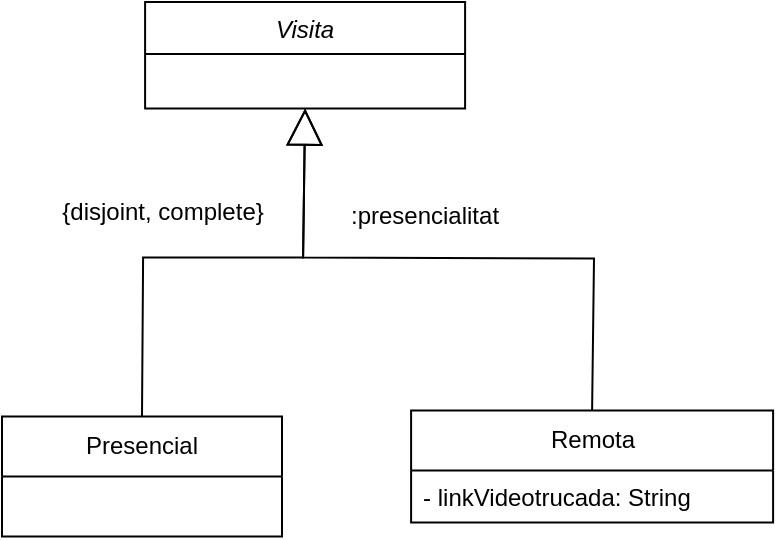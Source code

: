 <mxfile version="25.0.3">
  <diagram name="Pàgina-1" id="J5MT5u0cnqmtdoeKDXBp">
    <mxGraphModel grid="1" page="1" gridSize="10" guides="1" tooltips="1" connect="1" arrows="1" fold="1" pageScale="1" pageWidth="827" pageHeight="1169" math="0" shadow="0">
      <root>
        <mxCell id="0" />
        <mxCell id="1" parent="0" />
        <mxCell id="_KlBpptewrX4kCYa9afP-2" value="Visita" style="swimlane;fontStyle=2;align=center;verticalAlign=top;childLayout=stackLayout;horizontal=1;startSize=26;horizontalStack=0;resizeParent=1;resizeLast=0;collapsible=1;marginBottom=0;rounded=0;shadow=0;strokeWidth=1;" vertex="1" parent="1">
          <mxGeometry x="191.55" y="1510" width="160" height="53.27" as="geometry">
            <mxRectangle x="230" y="140" width="160" height="26" as="alternateBounds" />
          </mxGeometry>
        </mxCell>
        <mxCell id="_KlBpptewrX4kCYa9afP-7" value="Presencial" style="swimlane;fontStyle=0;childLayout=stackLayout;horizontal=1;startSize=30;horizontalStack=0;resizeParent=1;resizeParentMax=0;resizeLast=0;collapsible=1;marginBottom=0;whiteSpace=wrap;html=1;" vertex="1" parent="1">
          <mxGeometry x="120" y="1717.23" width="140" height="60" as="geometry" />
        </mxCell>
        <mxCell id="_KlBpptewrX4kCYa9afP-8" value="&lt;div&gt;&lt;br&gt;&lt;/div&gt;&lt;div&gt;&lt;br&gt;&lt;/div&gt;" style="text;strokeColor=none;fillColor=none;align=left;verticalAlign=middle;spacingLeft=4;spacingRight=4;overflow=hidden;points=[[0,0.5],[1,0.5]];portConstraint=eastwest;rotatable=0;whiteSpace=wrap;html=1;" vertex="1" parent="_KlBpptewrX4kCYa9afP-7">
          <mxGeometry y="30" width="140" height="30" as="geometry" />
        </mxCell>
        <mxCell id="_KlBpptewrX4kCYa9afP-9" value="Remota" style="swimlane;fontStyle=0;childLayout=stackLayout;horizontal=1;startSize=30;horizontalStack=0;resizeParent=1;resizeParentMax=0;resizeLast=0;collapsible=1;marginBottom=0;whiteSpace=wrap;html=1;" vertex="1" parent="1">
          <mxGeometry x="324.55" y="1714.23" width="181" height="56" as="geometry" />
        </mxCell>
        <mxCell id="_KlBpptewrX4kCYa9afP-10" value="- linkVideotrucada: String" style="text;align=left;verticalAlign=top;spacingLeft=4;spacingRight=4;overflow=hidden;rotatable=0;points=[[0,0.5],[1,0.5]];portConstraint=eastwest;rounded=0;shadow=0;html=0;" vertex="1" parent="_KlBpptewrX4kCYa9afP-9">
          <mxGeometry y="30" width="181" height="26" as="geometry" />
        </mxCell>
        <mxCell id="_KlBpptewrX4kCYa9afP-12" value=":presencialitat" style="text;html=1;align=center;verticalAlign=middle;resizable=0;points=[];autosize=1;strokeColor=none;fillColor=none;" vertex="1" parent="1">
          <mxGeometry x="280.55" y="1601.89" width="100" height="30" as="geometry" />
        </mxCell>
        <mxCell id="_KlBpptewrX4kCYa9afP-15" value="" style="endArrow=block;endSize=16;endFill=0;html=1;rounded=0;entryX=0.5;entryY=1;entryDx=0;entryDy=0;exitX=0.5;exitY=0;exitDx=0;exitDy=0;" edge="1" parent="1" source="_KlBpptewrX4kCYa9afP-7" target="_KlBpptewrX4kCYa9afP-2">
          <mxGeometry width="160" relative="1" as="geometry">
            <mxPoint x="190.55" y="1707.8" as="sourcePoint" />
            <mxPoint x="291.55" y="1557.84" as="targetPoint" />
            <Array as="points">
              <mxPoint x="190.55" y="1637.8" />
              <mxPoint x="270.55" y="1637.8" />
            </Array>
          </mxGeometry>
        </mxCell>
        <mxCell id="_KlBpptewrX4kCYa9afP-16" value="" style="endArrow=block;endSize=16;endFill=0;html=1;rounded=0;exitX=0.5;exitY=0;exitDx=0;exitDy=0;entryX=0.5;entryY=1;entryDx=0;entryDy=0;" edge="1" parent="1" source="_KlBpptewrX4kCYa9afP-9" target="_KlBpptewrX4kCYa9afP-2">
          <mxGeometry width="160" relative="1" as="geometry">
            <mxPoint x="466" y="1698.23" as="sourcePoint" />
            <mxPoint x="270.55" y="1537.84" as="targetPoint" />
            <Array as="points">
              <mxPoint x="416" y="1638.23" />
              <mxPoint x="270.55" y="1637.8" />
            </Array>
          </mxGeometry>
        </mxCell>
        <mxCell id="_KlBpptewrX4kCYa9afP-17" value="{disjoint, complete}" style="text;html=1;align=center;verticalAlign=middle;resizable=0;points=[];autosize=1;strokeColor=none;fillColor=none;" vertex="1" parent="1">
          <mxGeometry x="140" y="1600" width="120" height="30" as="geometry" />
        </mxCell>
      </root>
    </mxGraphModel>
  </diagram>
</mxfile>

